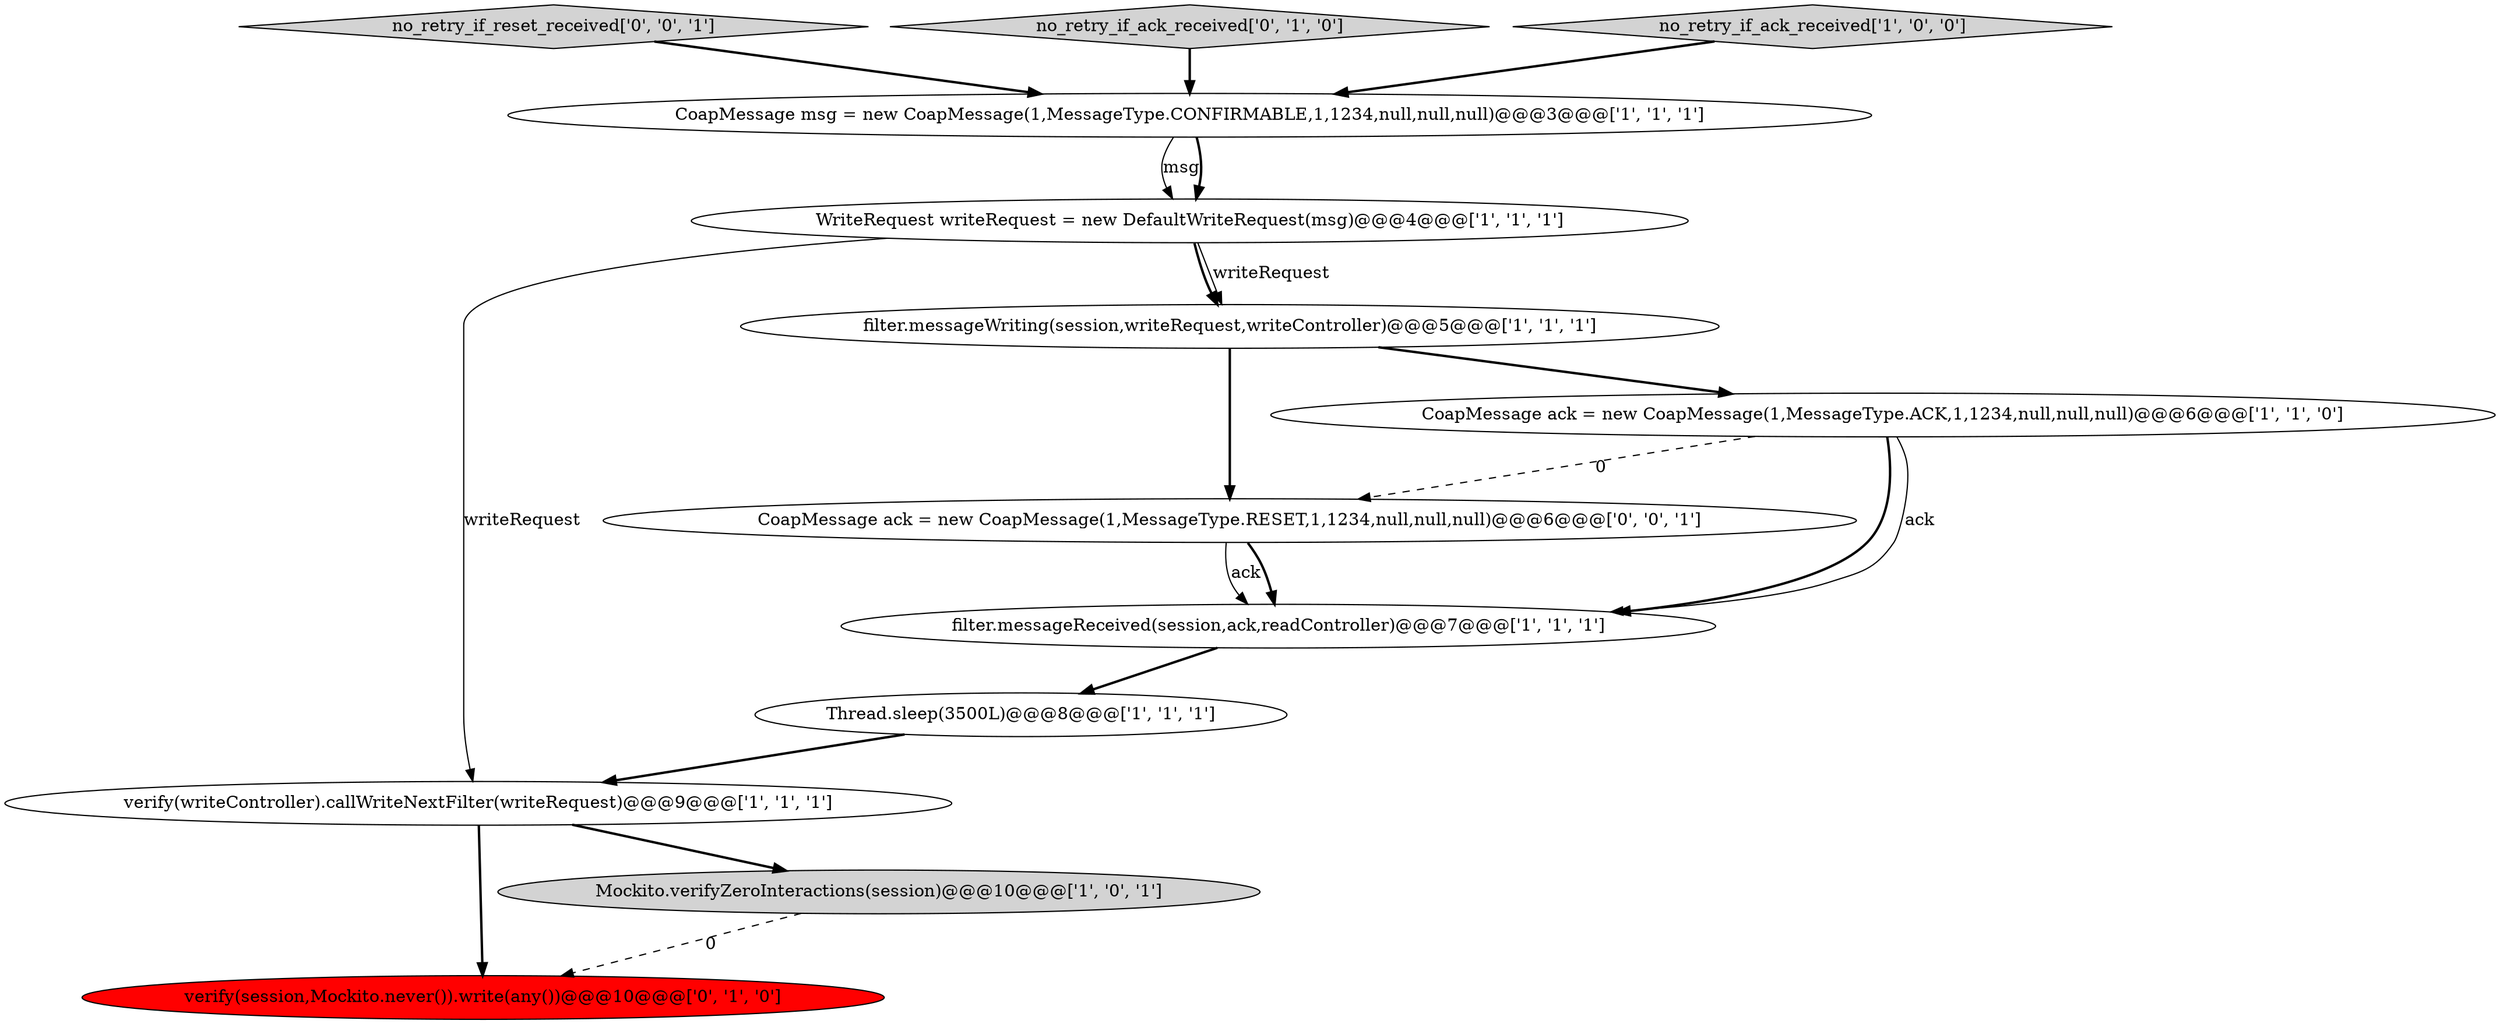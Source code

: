 digraph {
12 [style = filled, label = "CoapMessage ack = new CoapMessage(1,MessageType.RESET,1,1234,null,null,null)@@@6@@@['0', '0', '1']", fillcolor = white, shape = ellipse image = "AAA0AAABBB3BBB"];
11 [style = filled, label = "no_retry_if_reset_received['0', '0', '1']", fillcolor = lightgray, shape = diamond image = "AAA0AAABBB3BBB"];
7 [style = filled, label = "WriteRequest writeRequest = new DefaultWriteRequest(msg)@@@4@@@['1', '1', '1']", fillcolor = white, shape = ellipse image = "AAA0AAABBB1BBB"];
10 [style = filled, label = "no_retry_if_ack_received['0', '1', '0']", fillcolor = lightgray, shape = diamond image = "AAA0AAABBB2BBB"];
4 [style = filled, label = "Thread.sleep(3500L)@@@8@@@['1', '1', '1']", fillcolor = white, shape = ellipse image = "AAA0AAABBB1BBB"];
6 [style = filled, label = "no_retry_if_ack_received['1', '0', '0']", fillcolor = lightgray, shape = diamond image = "AAA0AAABBB1BBB"];
3 [style = filled, label = "verify(writeController).callWriteNextFilter(writeRequest)@@@9@@@['1', '1', '1']", fillcolor = white, shape = ellipse image = "AAA0AAABBB1BBB"];
8 [style = filled, label = "filter.messageWriting(session,writeRequest,writeController)@@@5@@@['1', '1', '1']", fillcolor = white, shape = ellipse image = "AAA0AAABBB1BBB"];
2 [style = filled, label = "CoapMessage msg = new CoapMessage(1,MessageType.CONFIRMABLE,1,1234,null,null,null)@@@3@@@['1', '1', '1']", fillcolor = white, shape = ellipse image = "AAA0AAABBB1BBB"];
9 [style = filled, label = "verify(session,Mockito.never()).write(any())@@@10@@@['0', '1', '0']", fillcolor = red, shape = ellipse image = "AAA1AAABBB2BBB"];
0 [style = filled, label = "filter.messageReceived(session,ack,readController)@@@7@@@['1', '1', '1']", fillcolor = white, shape = ellipse image = "AAA0AAABBB1BBB"];
1 [style = filled, label = "CoapMessage ack = new CoapMessage(1,MessageType.ACK,1,1234,null,null,null)@@@6@@@['1', '1', '0']", fillcolor = white, shape = ellipse image = "AAA0AAABBB1BBB"];
5 [style = filled, label = "Mockito.verifyZeroInteractions(session)@@@10@@@['1', '0', '1']", fillcolor = lightgray, shape = ellipse image = "AAA0AAABBB1BBB"];
3->9 [style = bold, label=""];
8->1 [style = bold, label=""];
12->0 [style = solid, label="ack"];
2->7 [style = solid, label="msg"];
4->3 [style = bold, label=""];
10->2 [style = bold, label=""];
3->5 [style = bold, label=""];
5->9 [style = dashed, label="0"];
1->12 [style = dashed, label="0"];
2->7 [style = bold, label=""];
1->0 [style = bold, label=""];
1->0 [style = solid, label="ack"];
7->8 [style = bold, label=""];
0->4 [style = bold, label=""];
12->0 [style = bold, label=""];
11->2 [style = bold, label=""];
7->8 [style = solid, label="writeRequest"];
6->2 [style = bold, label=""];
7->3 [style = solid, label="writeRequest"];
8->12 [style = bold, label=""];
}

